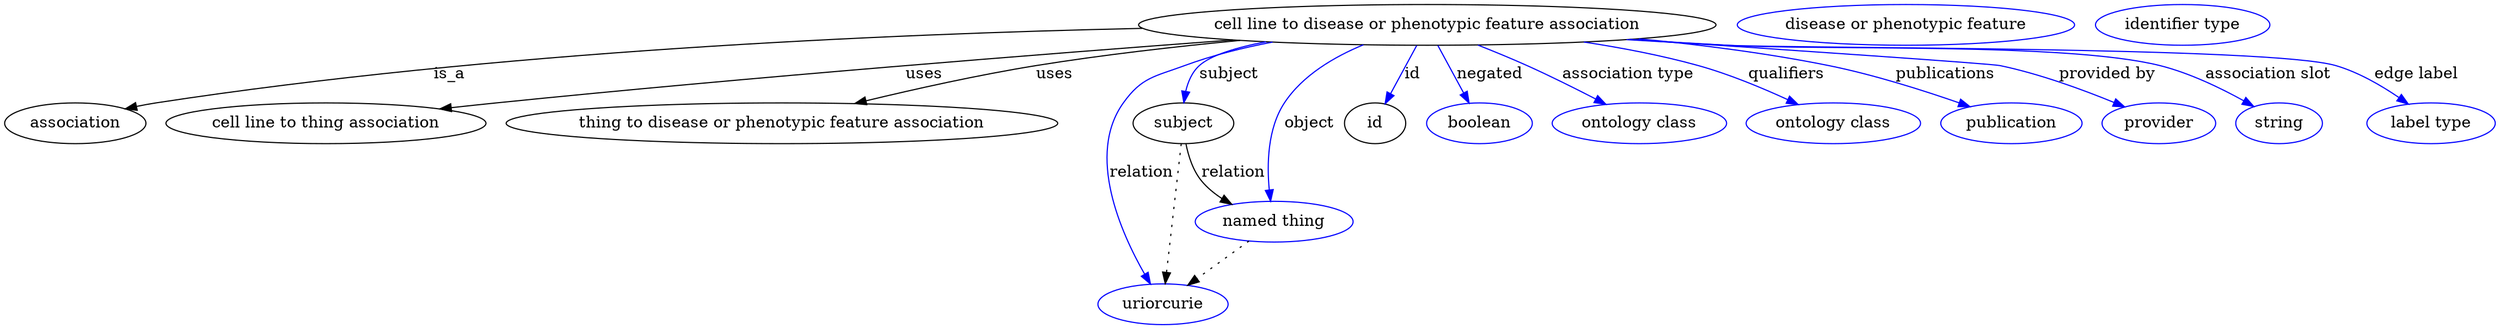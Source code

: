 digraph {
	graph [bb="0,0,1789.1,281"];
	node [label="\N"];
	"cell line to disease or phenotypic feature association"	 [height=0.5,
		label="cell line to disease or phenotypic feature association",
		pos="1011.4,263",
		width=5.4034];
	association	 [height=0.5,
		pos="49.402,177",
		width=1.3723];
	"cell line to disease or phenotypic feature association" -> association	 [label=is_a,
		lp="402.68,220",
		pos="e,85.607,189.36 838.45,254.74 616.38,243.3 243.57,221.08 108.4,195 104.2,194.19 99.877,193.19 95.567,192.09"];
	"cell line to thing association"	 [height=0.5,
		pos="226.4,177",
		width=3.0369];
	"cell line to disease or phenotypic feature association" -> "cell line to thing association"	 [label=uses,
		lp="631.46,220",
		pos="e,305.72,189.41 867.55,250.83 732.47,238.8 524.85,218.79 345.4,195 335.77,193.72 325.71,192.32 315.7,190.87"];
	"thing to disease or phenotypic feature association"	 [height=0.5,
		pos="538.4,177",
		width=5.1241];
	"cell line to disease or phenotypic feature association" -> "thing to disease or phenotypic feature association"	 [label=uses,
		lp="724.46,220",
		pos="e,590.37,194.31 869.53,250.63 819.56,245.03 763.17,237.31 712.29,227 674.63,219.37 633.25,207.61 600.3,197.42"];
	subject	 [height=0.5,
		pos="820.4,177",
		width=0.97656];
	"cell line to disease or phenotypic feature association" -> subject	 [color=blue,
		label=subject,
		lp="858.23,220",
		pos="e,822.25,195.2 897.89,248.29 871.36,242.91 847.87,235.89 837.75,227 831.27,221.31 827.21,213.07 824.66,204.92",
		style=solid];
	relation	 [color=blue,
		height=0.5,
		label=uriorcurie,
		pos="804.4,18",
		width=1.2492];
	"cell line to disease or phenotypic feature association" -> relation	 [color=blue,
		label=relation,
		lp="785.78,134",
		pos="e,794.41,35.603 896.57,248.36 872.21,243.2 847.04,236.28 824.4,227 800.68,217.27 789.88,216.81 776.4,195 747.42,148.12 771.96,81.351 \
789.83,44.678",
		style=solid];
	object	 [color=blue,
		height=0.5,
		label="named thing",
		pos="886.4,91",
		width=1.5019];
	"cell line to disease or phenotypic feature association" -> object	 [color=blue,
		label=object,
		lp="917.51,177",
		pos="e,884.34,109.15 963.99,245.5 941,234.53 915.19,218.05 900.19,195 885.6,172.57 883.21,141.62 883.83,119.32",
		style=solid];
	id	 [height=0.5,
		pos="970.4,177",
		width=0.75];
	"cell line to disease or phenotypic feature association" -> id	 [color=blue,
		label=id,
		lp="998.85,220",
		pos="e,978.66,194.33 1002.7,244.76 996.99,232.78 989.43,216.91 983.05,203.53",
		style=solid];
	negated	 [color=blue,
		height=0.5,
		label=boolean,
		pos="1053.4,177",
		width=1.0584];
	"cell line to disease or phenotypic feature association" -> negated	 [color=blue,
		label=negated,
		lp="1057.2,220",
		pos="e,1044.8,194.62 1020.3,244.76 1026.1,232.86 1033.8,217.12 1040.3,203.8",
		style=solid];
	"association type"	 [color=blue,
		height=0.5,
		label="ontology class",
		pos="1170.4,177",
		width=1.6931];
	"cell line to disease or phenotypic feature association" -> "association type"	 [color=blue,
		label="association type",
		lp="1153.3,220",
		pos="e,1143.2,193.17 1047.9,245.28 1059.3,239.58 1071.9,233.15 1083.4,227 1100.3,217.91 1118.8,207.37 1134.4,198.31",
		style=solid];
	qualifiers	 [color=blue,
		height=0.5,
		label="ontology class",
		pos="1310.4,177",
		width=1.6931];
	"cell line to disease or phenotypic feature association" -> qualifiers	 [color=blue,
		label=qualifiers,
		lp="1265.5,220",
		pos="e,1280.9,193.06 1117.1,247.89 1145.2,242.57 1175.2,235.7 1202.4,227 1226.2,219.38 1251.6,207.81 1271.8,197.72",
		style=solid];
	publications	 [color=blue,
		height=0.5,
		label=publication,
		pos="1439.4,177",
		width=1.3859];
	"cell line to disease or phenotypic feature association" -> publications	 [color=blue,
		label=publications,
		lp="1378.6,220",
		pos="e,1406.5,190.62 1154.4,250.76 1199.8,245.3 1250,237.63 1295.4,227 1330.3,218.82 1368.6,205.29 1396.9,194.36",
		style=solid];
	"provided by"	 [color=blue,
		height=0.5,
		label=provider,
		pos="1547.4,177",
		width=1.1129];
	"cell line to disease or phenotypic feature association" -> "provided by"	 [color=blue,
		label="provided by",
		lp="1495,220",
		pos="e,1519.7,190.13 1152.1,250.55 1268.7,240.22 1415.6,227.19 1416.4,227 1449.1,219.46 1484.6,205.54 1510.4,194.29",
		style=solid];
	"association slot"	 [color=blue,
		height=0.5,
		label=string,
		pos="1635.4,177",
		width=0.8403];
	"cell line to disease or phenotypic feature association" -> "association slot"	 [color=blue,
		label="association slot",
		lp="1614.4,220",
		pos="e,1614.7,190.13 1149.1,250.26 1171.2,248.38 1193.9,246.56 1215.4,245 1285.8,239.9 1464.1,244.75 1532.4,227 1558.5,220.22 1585.8,\
206.61 1605.8,195.29",
		style=solid];
	"edge label"	 [color=blue,
		height=0.5,
		label="label type",
		pos="1744.4,177",
		width=1.2425];
	"cell line to disease or phenotypic feature association" -> "edge label"	 [color=blue,
		label="edge label",
		lp="1721,220",
		pos="e,1724.3,193.1 1147.4,250.09 1170.1,248.2 1193.4,246.41 1215.4,245 1314.4,238.64 1566.4,255.48 1661.4,227 1680.9,221.14 1700.6,209.62 \
1715.8,199.12",
		style=solid];
	subject -> relation	 [pos="e,806.22,36.027 818.57,158.76 815.79,131.21 810.51,78.735 807.24,46.223",
		style=dotted];
	subject -> object	 [label=relation,
		lp="860.78,134",
		pos="e,859.71,106.94 824.38,158.65 827.19,148.62 831.71,136.36 838.64,127 842.28,122.08 846.78,117.52 851.54,113.41"];
	"cell line to disease or phenotypic feature association_subject"	 [color=blue,
		height=0.5,
		label="disease or phenotypic feature",
		pos="1337.4,263",
		width=3.1523];
	object -> relation	 [pos="e,823.03,34.588 867.38,74.069 856.44,64.326 842.53,51.941 830.56,41.291",
		style=dotted];
	association_id	 [color=blue,
		height=0.5,
		label="identifier type",
		pos="1528.4,263",
		width=1.652];
}
